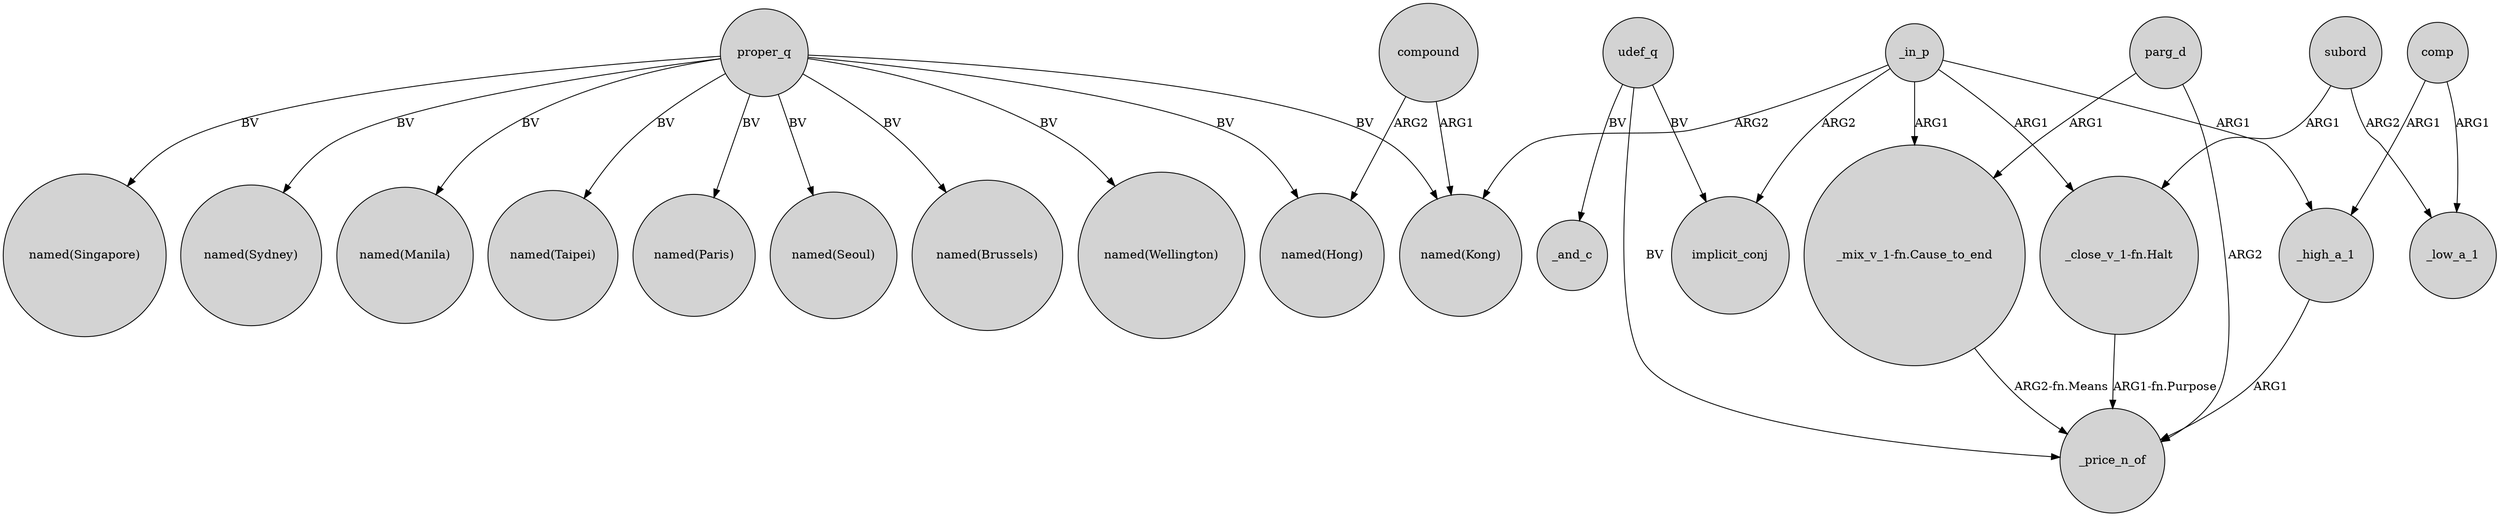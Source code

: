 digraph {
	node [shape=circle style=filled]
	proper_q -> "named(Brussels)" [label=BV]
	comp -> _low_a_1 [label=ARG1]
	_in_p -> "_close_v_1-fn.Halt" [label=ARG1]
	udef_q -> _price_n_of [label=BV]
	_in_p -> implicit_conj [label=ARG2]
	subord -> "_close_v_1-fn.Halt" [label=ARG1]
	_in_p -> "_mix_v_1-fn.Cause_to_end" [label=ARG1]
	udef_q -> _and_c [label=BV]
	proper_q -> "named(Wellington)" [label=BV]
	_in_p -> _high_a_1 [label=ARG1]
	proper_q -> "named(Singapore)" [label=BV]
	_high_a_1 -> _price_n_of [label=ARG1]
	proper_q -> "named(Sydney)" [label=BV]
	proper_q -> "named(Manila)" [label=BV]
	parg_d -> "_mix_v_1-fn.Cause_to_end" [label=ARG1]
	proper_q -> "named(Taipei)" [label=BV]
	proper_q -> "named(Kong)" [label=BV]
	comp -> _high_a_1 [label=ARG1]
	compound -> "named(Hong)" [label=ARG2]
	compound -> "named(Kong)" [label=ARG1]
	"_mix_v_1-fn.Cause_to_end" -> _price_n_of [label="ARG2-fn.Means"]
	subord -> _low_a_1 [label=ARG2]
	proper_q -> "named(Paris)" [label=BV]
	parg_d -> _price_n_of [label=ARG2]
	"_close_v_1-fn.Halt" -> _price_n_of [label="ARG1-fn.Purpose"]
	proper_q -> "named(Hong)" [label=BV]
	proper_q -> "named(Seoul)" [label=BV]
	udef_q -> implicit_conj [label=BV]
	_in_p -> "named(Kong)" [label=ARG2]
}
